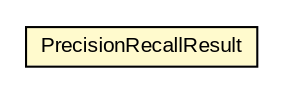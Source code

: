 #!/usr/local/bin/dot
#
# Class diagram 
# Generated by UMLGraph version R5_6-24-gf6e263 (http://www.umlgraph.org/)
#

digraph G {
	edge [fontname="arial",fontsize=10,labelfontname="arial",labelfontsize=10];
	node [fontname="arial",fontsize=10,shape=plaintext];
	nodesep=0.25;
	ranksep=0.5;
	// edu.arizona.biosemantics.semanticmarkup.eval.result.PrecisionRecallResult
	c120373 [label=<<table title="edu.arizona.biosemantics.semanticmarkup.eval.result.PrecisionRecallResult" border="0" cellborder="1" cellspacing="0" cellpadding="2" port="p" bgcolor="lemonChiffon" href="./PrecisionRecallResult.html">
		<tr><td><table border="0" cellspacing="0" cellpadding="1">
<tr><td align="center" balign="center"> PrecisionRecallResult </td></tr>
		</table></td></tr>
		</table>>, URL="./PrecisionRecallResult.html", fontname="arial", fontcolor="black", fontsize=10.0];
}

